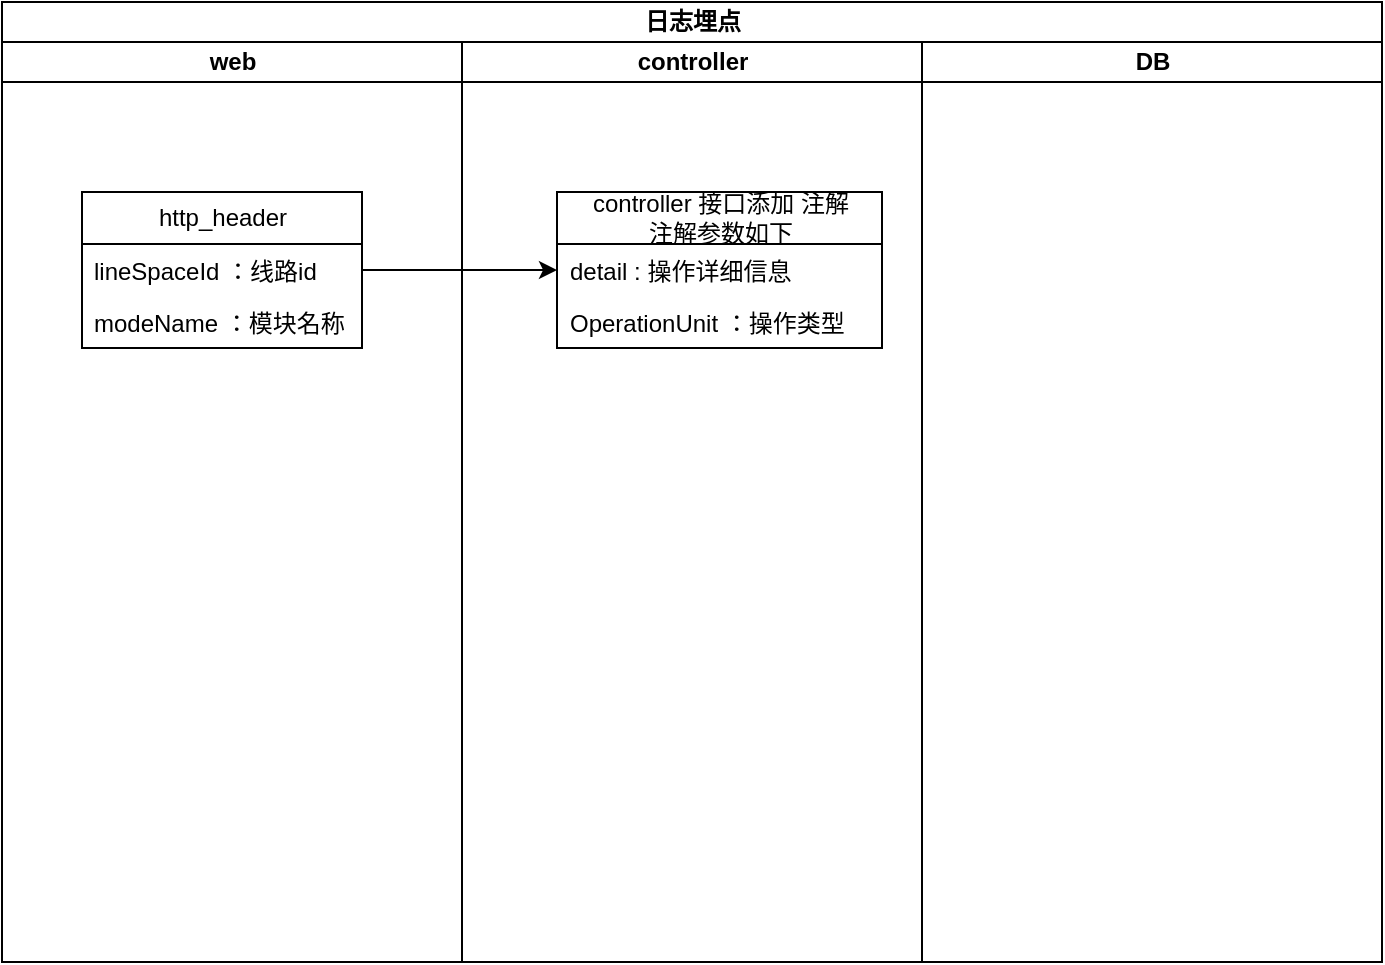 <mxfile version="21.6.6" type="github">
  <diagram name="第 1 页" id="QdaQC4iQ9BGiyTKTw770">
    <mxGraphModel dx="1652" dy="503" grid="1" gridSize="10" guides="1" tooltips="1" connect="1" arrows="0" fold="1" page="1" pageScale="1" pageWidth="827" pageHeight="1169" math="0" shadow="0">
      <root>
        <mxCell id="0" />
        <mxCell id="1" parent="0" />
        <mxCell id="miQYF8HhtR-RfOoCS1UI-8" value="日志埋点" style="swimlane;childLayout=stackLayout;resizeParent=1;resizeParentMax=0;startSize=20;html=1;" vertex="1" parent="1">
          <mxGeometry x="-30" y="120" width="690" height="480" as="geometry" />
        </mxCell>
        <mxCell id="miQYF8HhtR-RfOoCS1UI-9" value="web" style="swimlane;startSize=20;html=1;" vertex="1" parent="miQYF8HhtR-RfOoCS1UI-8">
          <mxGeometry y="20" width="230" height="460" as="geometry" />
        </mxCell>
        <mxCell id="miQYF8HhtR-RfOoCS1UI-14" value="http_header" style="swimlane;fontStyle=0;childLayout=stackLayout;horizontal=1;startSize=26;fillColor=none;horizontalStack=0;resizeParent=1;resizeParentMax=0;resizeLast=0;collapsible=1;marginBottom=0;html=1;" vertex="1" parent="miQYF8HhtR-RfOoCS1UI-9">
          <mxGeometry x="40" y="75" width="140" height="78" as="geometry" />
        </mxCell>
        <mxCell id="miQYF8HhtR-RfOoCS1UI-15" value="lineSpaceId ：线路id" style="text;strokeColor=none;fillColor=none;align=left;verticalAlign=top;spacingLeft=4;spacingRight=4;overflow=hidden;rotatable=0;points=[[0,0.5],[1,0.5]];portConstraint=eastwest;whiteSpace=wrap;html=1;" vertex="1" parent="miQYF8HhtR-RfOoCS1UI-14">
          <mxGeometry y="26" width="140" height="26" as="geometry" />
        </mxCell>
        <mxCell id="miQYF8HhtR-RfOoCS1UI-16" value="modeName ：模块名称" style="text;strokeColor=none;fillColor=none;align=left;verticalAlign=top;spacingLeft=4;spacingRight=4;overflow=hidden;rotatable=0;points=[[0,0.5],[1,0.5]];portConstraint=eastwest;whiteSpace=wrap;html=1;" vertex="1" parent="miQYF8HhtR-RfOoCS1UI-14">
          <mxGeometry y="52" width="140" height="26" as="geometry" />
        </mxCell>
        <mxCell id="miQYF8HhtR-RfOoCS1UI-10" value="controller" style="swimlane;startSize=20;html=1;" vertex="1" parent="miQYF8HhtR-RfOoCS1UI-8">
          <mxGeometry x="230" y="20" width="230" height="460" as="geometry" />
        </mxCell>
        <mxCell id="miQYF8HhtR-RfOoCS1UI-52" value="controller 接口添加 注解&lt;br&gt;注解参数如下" style="swimlane;fontStyle=0;childLayout=stackLayout;horizontal=1;startSize=26;fillColor=none;horizontalStack=0;resizeParent=1;resizeParentMax=0;resizeLast=0;collapsible=1;marginBottom=0;html=1;" vertex="1" parent="miQYF8HhtR-RfOoCS1UI-10">
          <mxGeometry x="47.5" y="75" width="162.5" height="78" as="geometry" />
        </mxCell>
        <mxCell id="miQYF8HhtR-RfOoCS1UI-55" value="detail : 操作详细信息" style="text;strokeColor=none;fillColor=none;align=left;verticalAlign=top;spacingLeft=4;spacingRight=4;overflow=hidden;rotatable=0;points=[[0,0.5],[1,0.5]];portConstraint=eastwest;whiteSpace=wrap;html=1;" vertex="1" parent="miQYF8HhtR-RfOoCS1UI-52">
          <mxGeometry y="26" width="162.5" height="26" as="geometry" />
        </mxCell>
        <mxCell id="miQYF8HhtR-RfOoCS1UI-54" value="OperationUnit ：操作类型" style="text;strokeColor=none;fillColor=none;align=left;verticalAlign=top;spacingLeft=4;spacingRight=4;overflow=hidden;rotatable=0;points=[[0,0.5],[1,0.5]];portConstraint=eastwest;whiteSpace=wrap;html=1;" vertex="1" parent="miQYF8HhtR-RfOoCS1UI-52">
          <mxGeometry y="52" width="162.5" height="26" as="geometry" />
        </mxCell>
        <mxCell id="miQYF8HhtR-RfOoCS1UI-11" value="DB" style="swimlane;startSize=20;html=1;" vertex="1" parent="miQYF8HhtR-RfOoCS1UI-8">
          <mxGeometry x="460" y="20" width="230" height="460" as="geometry" />
        </mxCell>
        <mxCell id="miQYF8HhtR-RfOoCS1UI-19" style="edgeStyle=orthogonalEdgeStyle;rounded=0;orthogonalLoop=1;jettySize=auto;html=1;exitX=1;exitY=0.5;exitDx=0;exitDy=0;entryX=0;entryY=0.5;entryDx=0;entryDy=0;" edge="1" parent="miQYF8HhtR-RfOoCS1UI-8" source="miQYF8HhtR-RfOoCS1UI-15">
          <mxGeometry relative="1" as="geometry">
            <mxPoint x="277.5" y="134.0" as="targetPoint" />
          </mxGeometry>
        </mxCell>
      </root>
    </mxGraphModel>
  </diagram>
</mxfile>
